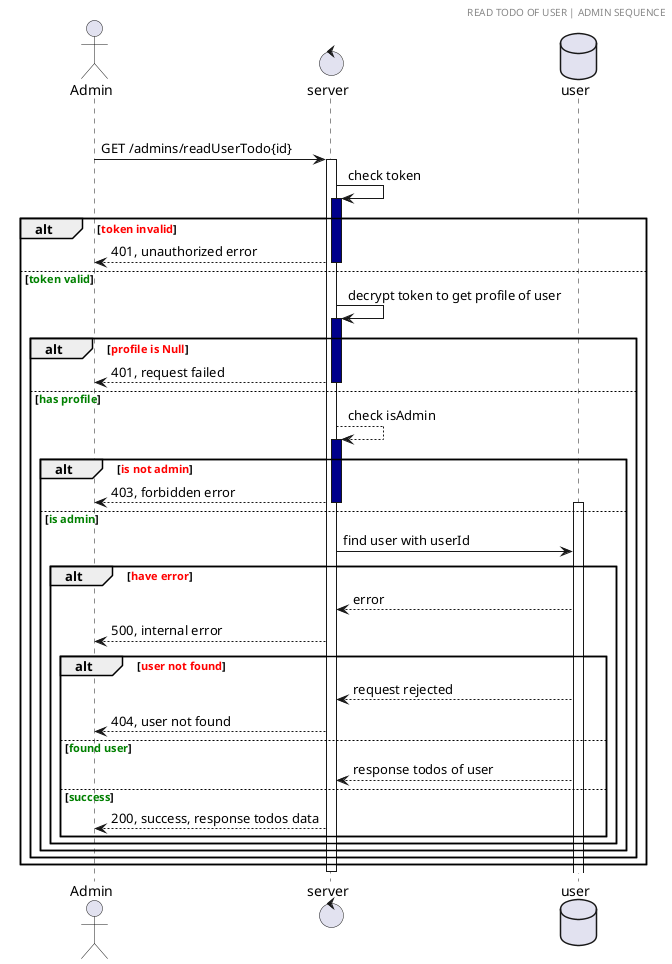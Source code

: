 @startuml read todo user sequence

header READ TODO OF USER | ADMIN SEQUENCE
actor Admin 
control server
database user

opt READ: Admin read user todo
  Admin -> server: GET /admins/readUserTodo{id}
  activate server
  server -> server: check token
  activate server #DarkBlue
  alt <font color=red>token invalid</font>
    server --> Admin: 401, unauthorized error
    deactivate server
  else <font color=green>token valid</font>
    server -> server: decrypt token to get profile of user
    activate server #DarkBlue
    alt <font color=red>profile is Null</font>
      server --> Admin : 401, request failed
      deactivate server
      else <font color=green>has profile</font>
        server --> server: check isAdmin
        activate server #DarkBlue
      alt <font color=red>is not admin</font>
        server --> Admin: 403, forbidden error
        deactivate server
      else <font color=green>is admin</font>
      activate user
      server -> user: find user with userId
      alt <font color=red>have error</font>
        user --> server: error
        server --> Admin: 500, internal error

        alt <font color=red>user not found</font>
        user --> server: request rejected
        server --> Admin: 404, user not found
      else <font color=green>found user</font>
          user --> server: response todos of user
      else <font color=green>success</font>
          server --> Admin: 200, success, response todos data
        end
      end
    end
  end
  end
  
    deactivate server


@enduml